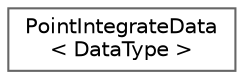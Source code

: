 digraph "Graphical Class Hierarchy"
{
 // LATEX_PDF_SIZE
  bgcolor="transparent";
  edge [fontname=Helvetica,fontsize=10,labelfontname=Helvetica,labelfontsize=10];
  node [fontname=Helvetica,fontsize=10,shape=box,height=0.2,width=0.4];
  rankdir="LR";
  Node0 [id="Node000000",label="PointIntegrateData\l\< DataType \>",height=0.2,width=0.4,color="grey40", fillcolor="white", style="filled",URL="$classFoam_1_1PointIntegrateData.html",tooltip="Integrate along selected edges using PointEdgeWave."];
}
